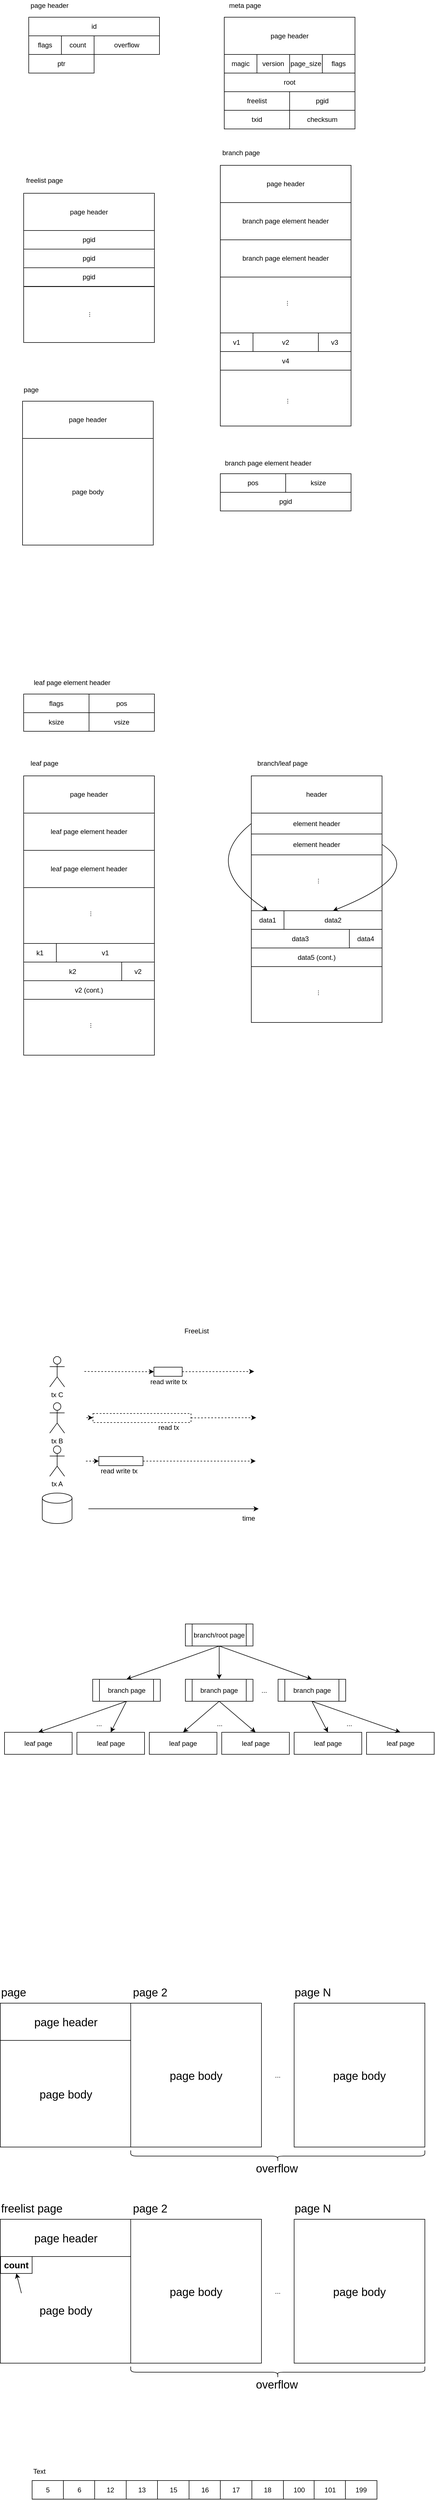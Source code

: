 <mxfile pages="1" version="11.2.1" type="device"><diagram id="u4x8WOpC-o0JPx7OLrli" name="Page-1"><mxGraphModel dx="1490" dy="1164" grid="0" gridSize="10" guides="1" tooltips="1" connect="1" arrows="1" fold="1" page="1" pageScale="1" pageWidth="827" pageHeight="1169" math="0" shadow="0"><root><mxCell id="0"/><mxCell id="1" parent="0"/><mxCell id="Ba4bxEhjD8OeGmvxkxlH-1" value="magic" style="rounded=0;whiteSpace=wrap;html=1;" parent="1" vertex="1"><mxGeometry x="420" y="132.5" width="58" height="33" as="geometry"/></mxCell><mxCell id="Ba4bxEhjD8OeGmvxkxlH-2" value="version" style="rounded=0;whiteSpace=wrap;html=1;" parent="1" vertex="1"><mxGeometry x="478" y="132.5" width="58" height="33" as="geometry"/></mxCell><mxCell id="Ba4bxEhjD8OeGmvxkxlH-3" value="page_size" style="rounded=0;whiteSpace=wrap;html=1;" parent="1" vertex="1"><mxGeometry x="536" y="132.5" width="58" height="33" as="geometry"/></mxCell><mxCell id="Ba4bxEhjD8OeGmvxkxlH-4" value="flags" style="rounded=0;whiteSpace=wrap;html=1;" parent="1" vertex="1"><mxGeometry x="594" y="132.5" width="58" height="33" as="geometry"/></mxCell><mxCell id="Ba4bxEhjD8OeGmvxkxlH-5" value="root" style="rounded=0;whiteSpace=wrap;html=1;" parent="1" vertex="1"><mxGeometry x="420" y="165.5" width="232" height="33" as="geometry"/></mxCell><mxCell id="Ba4bxEhjD8OeGmvxkxlH-6" value="freelist" style="rounded=0;whiteSpace=wrap;html=1;" parent="1" vertex="1"><mxGeometry x="420" y="198.5" width="116" height="33" as="geometry"/></mxCell><mxCell id="Ba4bxEhjD8OeGmvxkxlH-7" value="pgid" style="rounded=0;whiteSpace=wrap;html=1;" parent="1" vertex="1"><mxGeometry x="536" y="198.5" width="116" height="33" as="geometry"/></mxCell><mxCell id="Ba4bxEhjD8OeGmvxkxlH-8" value="txid" style="rounded=0;whiteSpace=wrap;html=1;" parent="1" vertex="1"><mxGeometry x="420" y="231.5" width="116" height="33" as="geometry"/></mxCell><mxCell id="Ba4bxEhjD8OeGmvxkxlH-9" value="checksum" style="rounded=0;whiteSpace=wrap;html=1;" parent="1" vertex="1"><mxGeometry x="536" y="231.5" width="116" height="33" as="geometry"/></mxCell><mxCell id="Ba4bxEhjD8OeGmvxkxlH-10" value="id" style="rounded=0;whiteSpace=wrap;html=1;" parent="1" vertex="1"><mxGeometry x="73" y="66.5" width="232" height="33" as="geometry"/></mxCell><mxCell id="Ba4bxEhjD8OeGmvxkxlH-11" value="flags" style="rounded=0;whiteSpace=wrap;html=1;" parent="1" vertex="1"><mxGeometry x="73" y="99.5" width="58" height="33" as="geometry"/></mxCell><mxCell id="Ba4bxEhjD8OeGmvxkxlH-12" value="count" style="rounded=0;whiteSpace=wrap;html=1;" parent="1" vertex="1"><mxGeometry x="131" y="99.5" width="58" height="33" as="geometry"/></mxCell><mxCell id="Ba4bxEhjD8OeGmvxkxlH-13" value="overflow" style="rounded=0;whiteSpace=wrap;html=1;" parent="1" vertex="1"><mxGeometry x="189" y="99.5" width="116" height="33" as="geometry"/></mxCell><mxCell id="Ba4bxEhjD8OeGmvxkxlH-15" value="ptr" style="rounded=0;whiteSpace=wrap;html=1;" parent="1" vertex="1"><mxGeometry x="73" y="132.5" width="116" height="33" as="geometry"/></mxCell><mxCell id="Ba4bxEhjD8OeGmvxkxlH-16" value="page header" style="text;html=1;strokeColor=none;fillColor=none;align=center;verticalAlign=middle;whiteSpace=wrap;rounded=0;" parent="1" vertex="1"><mxGeometry x="73" y="36" width="74" height="20" as="geometry"/></mxCell><mxCell id="Ba4bxEhjD8OeGmvxkxlH-18" value="page header" style="rounded=0;whiteSpace=wrap;html=1;" parent="1" vertex="1"><mxGeometry x="420" y="66.5" width="232" height="66" as="geometry"/></mxCell><mxCell id="Ba4bxEhjD8OeGmvxkxlH-19" value="meta page" style="text;html=1;strokeColor=none;fillColor=none;align=center;verticalAlign=middle;whiteSpace=wrap;rounded=0;" parent="1" vertex="1"><mxGeometry x="420" y="36" width="74" height="20" as="geometry"/></mxCell><mxCell id="Ba4bxEhjD8OeGmvxkxlH-20" value="page header" style="rounded=0;whiteSpace=wrap;html=1;" parent="1" vertex="1"><mxGeometry x="64" y="378.5" width="232" height="66" as="geometry"/></mxCell><mxCell id="Ba4bxEhjD8OeGmvxkxlH-21" value="freelist page" style="text;html=1;strokeColor=none;fillColor=none;align=center;verticalAlign=middle;whiteSpace=wrap;rounded=0;" parent="1" vertex="1"><mxGeometry x="64" y="346" width="74" height="20" as="geometry"/></mxCell><mxCell id="Ba4bxEhjD8OeGmvxkxlH-22" value="pgid" style="rounded=0;whiteSpace=wrap;html=1;" parent="1" vertex="1"><mxGeometry x="64" y="444.5" width="232" height="33" as="geometry"/></mxCell><mxCell id="Ba4bxEhjD8OeGmvxkxlH-23" value="pgid" style="rounded=0;whiteSpace=wrap;html=1;" parent="1" vertex="1"><mxGeometry x="64" y="477.5" width="232" height="33" as="geometry"/></mxCell><mxCell id="Ba4bxEhjD8OeGmvxkxlH-24" value="pgid" style="rounded=0;whiteSpace=wrap;html=1;" parent="1" vertex="1"><mxGeometry x="64" y="510.5" width="232" height="33" as="geometry"/></mxCell><mxCell id="Ba4bxEhjD8OeGmvxkxlH-25" value="" style="rounded=0;whiteSpace=wrap;html=1;" parent="1" vertex="1"><mxGeometry x="64" y="544" width="232" height="99" as="geometry"/></mxCell><mxCell id="Ba4bxEhjD8OeGmvxkxlH-26" value="..." style="text;html=1;strokeColor=none;fillColor=none;align=center;verticalAlign=middle;whiteSpace=wrap;rounded=0;rotation=90;" parent="1" vertex="1"><mxGeometry x="165" y="583.5" width="40" height="20" as="geometry"/></mxCell><mxCell id="Nzti6w0T7KZgk9Zd2dwh-2" value="page header" style="rounded=0;whiteSpace=wrap;html=1;" parent="1" vertex="1"><mxGeometry x="413" y="329" width="232" height="66" as="geometry"/></mxCell><mxCell id="Nzti6w0T7KZgk9Zd2dwh-3" value="branch page" style="text;html=1;strokeColor=none;fillColor=none;align=center;verticalAlign=middle;whiteSpace=wrap;rounded=0;" parent="1" vertex="1"><mxGeometry x="413" y="296.5" width="74" height="20" as="geometry"/></mxCell><mxCell id="Nzti6w0T7KZgk9Zd2dwh-4" value="branch page element header" style="rounded=0;whiteSpace=wrap;html=1;" parent="1" vertex="1"><mxGeometry x="413" y="395" width="232" height="66" as="geometry"/></mxCell><mxCell id="Nzti6w0T7KZgk9Zd2dwh-5" value="branch page element header" style="rounded=0;whiteSpace=wrap;html=1;" parent="1" vertex="1"><mxGeometry x="413" y="461" width="232" height="66" as="geometry"/></mxCell><mxCell id="Nzti6w0T7KZgk9Zd2dwh-6" value="" style="rounded=0;whiteSpace=wrap;html=1;" parent="1" vertex="1"><mxGeometry x="413" y="527" width="232" height="99" as="geometry"/></mxCell><mxCell id="Nzti6w0T7KZgk9Zd2dwh-7" value="..." style="text;html=1;strokeColor=none;fillColor=none;align=center;verticalAlign=middle;whiteSpace=wrap;rounded=0;rotation=90;" parent="1" vertex="1"><mxGeometry x="516" y="563.5" width="40" height="20" as="geometry"/></mxCell><mxCell id="Nzti6w0T7KZgk9Zd2dwh-8" value="pgid" style="rounded=0;whiteSpace=wrap;html=1;" parent="1" vertex="1"><mxGeometry x="413" y="908.5" width="232" height="33" as="geometry"/></mxCell><mxCell id="Nzti6w0T7KZgk9Zd2dwh-9" value="pos" style="rounded=0;whiteSpace=wrap;html=1;" parent="1" vertex="1"><mxGeometry x="413" y="875.5" width="116" height="33" as="geometry"/></mxCell><mxCell id="Nzti6w0T7KZgk9Zd2dwh-10" value="ksize" style="rounded=0;whiteSpace=wrap;html=1;" parent="1" vertex="1"><mxGeometry x="529" y="875.5" width="116" height="33" as="geometry"/></mxCell><mxCell id="Nzti6w0T7KZgk9Zd2dwh-11" value="branch page element header" style="text;html=1;strokeColor=none;fillColor=none;align=center;verticalAlign=middle;whiteSpace=wrap;rounded=0;" parent="1" vertex="1"><mxGeometry x="412" y="847" width="172" height="20" as="geometry"/></mxCell><mxCell id="Nzti6w0T7KZgk9Zd2dwh-12" value="leaf page element header" style="text;html=1;strokeColor=none;fillColor=none;align=center;verticalAlign=middle;whiteSpace=wrap;rounded=0;" parent="1" vertex="1"><mxGeometry x="64" y="1236" width="172" height="20" as="geometry"/></mxCell><mxCell id="Nzti6w0T7KZgk9Zd2dwh-13" value="flags" style="rounded=0;whiteSpace=wrap;html=1;" parent="1" vertex="1"><mxGeometry x="64" y="1266" width="116" height="33" as="geometry"/></mxCell><mxCell id="Nzti6w0T7KZgk9Zd2dwh-14" value="pos" style="rounded=0;whiteSpace=wrap;html=1;" parent="1" vertex="1"><mxGeometry x="180" y="1266" width="116" height="33" as="geometry"/></mxCell><mxCell id="Nzti6w0T7KZgk9Zd2dwh-15" value="ksize" style="rounded=0;whiteSpace=wrap;html=1;" parent="1" vertex="1"><mxGeometry x="64" y="1299" width="116" height="33" as="geometry"/></mxCell><mxCell id="Nzti6w0T7KZgk9Zd2dwh-16" value="vsize" style="rounded=0;whiteSpace=wrap;html=1;" parent="1" vertex="1"><mxGeometry x="180" y="1299" width="116" height="33" as="geometry"/></mxCell><mxCell id="Nzti6w0T7KZgk9Zd2dwh-20" value="v1" style="rounded=0;whiteSpace=wrap;html=1;" parent="1" vertex="1"><mxGeometry x="413" y="626" width="58" height="33" as="geometry"/></mxCell><mxCell id="Nzti6w0T7KZgk9Zd2dwh-21" value="v2" style="rounded=0;whiteSpace=wrap;html=1;" parent="1" vertex="1"><mxGeometry x="471" y="626" width="116" height="33" as="geometry"/></mxCell><mxCell id="Nzti6w0T7KZgk9Zd2dwh-23" value="v3" style="rounded=0;whiteSpace=wrap;html=1;" parent="1" vertex="1"><mxGeometry x="587" y="626" width="58" height="33" as="geometry"/></mxCell><mxCell id="Nzti6w0T7KZgk9Zd2dwh-24" value="v4" style="rounded=0;whiteSpace=wrap;html=1;" parent="1" vertex="1"><mxGeometry x="413" y="659" width="232" height="33" as="geometry"/></mxCell><mxCell id="Nzti6w0T7KZgk9Zd2dwh-25" value="" style="rounded=0;whiteSpace=wrap;html=1;" parent="1" vertex="1"><mxGeometry x="413" y="692" width="232" height="99" as="geometry"/></mxCell><mxCell id="Nzti6w0T7KZgk9Zd2dwh-26" value="..." style="text;html=1;strokeColor=none;fillColor=none;align=center;verticalAlign=middle;whiteSpace=wrap;rounded=0;rotation=90;" parent="1" vertex="1"><mxGeometry x="516" y="737" width="40" height="20" as="geometry"/></mxCell><mxCell id="vAgkXXNqZZOm4XAPOhVZ-1" value="page header" style="rounded=0;whiteSpace=wrap;html=1;" parent="1" vertex="1"><mxGeometry x="64" y="1411" width="232" height="66" as="geometry"/></mxCell><mxCell id="vAgkXXNqZZOm4XAPOhVZ-2" value="leaf page" style="text;html=1;strokeColor=none;fillColor=none;align=center;verticalAlign=middle;whiteSpace=wrap;rounded=0;" parent="1" vertex="1"><mxGeometry x="64" y="1378.5" width="74" height="20" as="geometry"/></mxCell><mxCell id="vAgkXXNqZZOm4XAPOhVZ-3" value="leaf page element header" style="rounded=0;whiteSpace=wrap;html=1;" parent="1" vertex="1"><mxGeometry x="64" y="1477" width="232" height="66" as="geometry"/></mxCell><mxCell id="vAgkXXNqZZOm4XAPOhVZ-4" value="leaf page element header" style="rounded=0;whiteSpace=wrap;html=1;" parent="1" vertex="1"><mxGeometry x="64" y="1543" width="232" height="66" as="geometry"/></mxCell><mxCell id="vAgkXXNqZZOm4XAPOhVZ-5" value="" style="rounded=0;whiteSpace=wrap;html=1;" parent="1" vertex="1"><mxGeometry x="64" y="1609" width="232" height="99" as="geometry"/></mxCell><mxCell id="vAgkXXNqZZOm4XAPOhVZ-6" value="..." style="text;html=1;strokeColor=none;fillColor=none;align=center;verticalAlign=middle;whiteSpace=wrap;rounded=0;rotation=90;" parent="1" vertex="1"><mxGeometry x="167" y="1645.5" width="40" height="20" as="geometry"/></mxCell><mxCell id="vAgkXXNqZZOm4XAPOhVZ-7" value="k1" style="rounded=0;whiteSpace=wrap;html=1;" parent="1" vertex="1"><mxGeometry x="64" y="1708" width="58" height="33" as="geometry"/></mxCell><mxCell id="vAgkXXNqZZOm4XAPOhVZ-8" value="v1" style="rounded=0;whiteSpace=wrap;html=1;" parent="1" vertex="1"><mxGeometry x="122" y="1708" width="174" height="33" as="geometry"/></mxCell><mxCell id="vAgkXXNqZZOm4XAPOhVZ-9" value="k2" style="rounded=0;whiteSpace=wrap;html=1;" parent="1" vertex="1"><mxGeometry x="64" y="1741" width="174" height="33" as="geometry"/></mxCell><mxCell id="vAgkXXNqZZOm4XAPOhVZ-10" value="v2" style="rounded=0;whiteSpace=wrap;html=1;" parent="1" vertex="1"><mxGeometry x="238" y="1741" width="58" height="33" as="geometry"/></mxCell><mxCell id="vAgkXXNqZZOm4XAPOhVZ-11" value="v2 (cont.)" style="rounded=0;whiteSpace=wrap;html=1;" parent="1" vertex="1"><mxGeometry x="64" y="1774" width="232" height="33" as="geometry"/></mxCell><mxCell id="vAgkXXNqZZOm4XAPOhVZ-12" value="" style="rounded=0;whiteSpace=wrap;html=1;" parent="1" vertex="1"><mxGeometry x="64" y="1807" width="232" height="99" as="geometry"/></mxCell><mxCell id="vAgkXXNqZZOm4XAPOhVZ-13" value="..." style="text;html=1;strokeColor=none;fillColor=none;align=center;verticalAlign=middle;whiteSpace=wrap;rounded=0;rotation=90;" parent="1" vertex="1"><mxGeometry x="167" y="1843.5" width="40" height="20" as="geometry"/></mxCell><mxCell id="NZSFjV7HwEU90hjKOPZo-1" value="FreeList" style="text;html=1;strokeColor=none;fillColor=none;align=center;verticalAlign=middle;whiteSpace=wrap;rounded=0;" parent="1" vertex="1"><mxGeometry x="351" y="2385" width="40" height="20" as="geometry"/></mxCell><mxCell id="NZSFjV7HwEU90hjKOPZo-26" value="" style="group" parent="1" vertex="1" connectable="0"><mxGeometry x="97" y="2440" width="384" height="296" as="geometry"/></mxCell><mxCell id="NZSFjV7HwEU90hjKOPZo-25" value="" style="group" parent="NZSFjV7HwEU90hjKOPZo-26" vertex="1" connectable="0"><mxGeometry width="384" height="296" as="geometry"/></mxCell><mxCell id="NZSFjV7HwEU90hjKOPZo-2" value="" style="endArrow=classic;html=1;" parent="NZSFjV7HwEU90hjKOPZo-25" edge="1"><mxGeometry width="50" height="50" relative="1" as="geometry"><mxPoint x="81.908" y="269.909" as="sourcePoint"/><mxPoint x="384" y="269.909" as="targetPoint"/></mxGeometry></mxCell><mxCell id="NZSFjV7HwEU90hjKOPZo-3" value="" style="strokeWidth=1;html=1;shape=mxgraph.flowchart.database;whiteSpace=wrap;" parent="NZSFjV7HwEU90hjKOPZo-25" vertex="1"><mxGeometry y="242.018" width="52.844" height="53.982" as="geometry"/></mxCell><mxCell id="NZSFjV7HwEU90hjKOPZo-7" value="tx A" style="shape=umlActor;verticalLabelPosition=bottom;labelBackgroundColor=#ffffff;verticalAlign=top;html=1;outlineConnect=0;" parent="NZSFjV7HwEU90hjKOPZo-25" vertex="1"><mxGeometry x="13.211" y="158.347" width="26.422" height="53.982" as="geometry"/></mxCell><mxCell id="NZSFjV7HwEU90hjKOPZo-8" value="tx B" style="shape=umlActor;verticalLabelPosition=bottom;labelBackgroundColor=#ffffff;verticalAlign=top;html=1;outlineConnect=0;" parent="NZSFjV7HwEU90hjKOPZo-25" vertex="1"><mxGeometry x="13.211" y="81.872" width="26.422" height="53.982" as="geometry"/></mxCell><mxCell id="NZSFjV7HwEU90hjKOPZo-9" value="tx C" style="shape=umlActor;verticalLabelPosition=bottom;labelBackgroundColor=#ffffff;verticalAlign=top;html=1;outlineConnect=0;" parent="NZSFjV7HwEU90hjKOPZo-25" vertex="1"><mxGeometry x="13.211" width="26.422" height="53.982" as="geometry"/></mxCell><mxCell id="NZSFjV7HwEU90hjKOPZo-11" value="" style="endArrow=classic;html=1;dashed=1;" parent="NZSFjV7HwEU90hjKOPZo-25" source="NZSFjV7HwEU90hjKOPZo-14" edge="1"><mxGeometry width="50" height="50" relative="1" as="geometry"><mxPoint x="77.505" y="185.337" as="sourcePoint"/><mxPoint x="378.716" y="185.337" as="targetPoint"/></mxGeometry></mxCell><mxCell id="NZSFjV7HwEU90hjKOPZo-12" value="" style="endArrow=classic;html=1;dashed=1;" parent="NZSFjV7HwEU90hjKOPZo-25" source="NZSFjV7HwEU90hjKOPZo-16" edge="1"><mxGeometry width="50" height="50" relative="1" as="geometry"><mxPoint x="78.385" y="108.413" as="sourcePoint"/><mxPoint x="379.596" y="108.413" as="targetPoint"/></mxGeometry></mxCell><mxCell id="NZSFjV7HwEU90hjKOPZo-13" value="" style="endArrow=classic;html=1;dashed=1;" parent="NZSFjV7HwEU90hjKOPZo-25" source="NZSFjV7HwEU90hjKOPZo-19" edge="1"><mxGeometry width="50" height="50" relative="1" as="geometry"><mxPoint x="74.862" y="26.541" as="sourcePoint"/><mxPoint x="376.073" y="26.541" as="targetPoint"/></mxGeometry></mxCell><mxCell id="NZSFjV7HwEU90hjKOPZo-14" value="" style="rounded=0;whiteSpace=wrap;html=1;" parent="NZSFjV7HwEU90hjKOPZo-25" vertex="1"><mxGeometry x="100.404" y="177.24" width="78.385" height="16.195" as="geometry"/></mxCell><mxCell id="NZSFjV7HwEU90hjKOPZo-15" value="" style="endArrow=classic;html=1;dashed=1;" parent="NZSFjV7HwEU90hjKOPZo-25" target="NZSFjV7HwEU90hjKOPZo-14" edge="1"><mxGeometry width="50" height="50" relative="1" as="geometry"><mxPoint x="77.505" y="185.337" as="sourcePoint"/><mxPoint x="378.716" y="185.337" as="targetPoint"/></mxGeometry></mxCell><mxCell id="NZSFjV7HwEU90hjKOPZo-16" value="" style="rounded=0;whiteSpace=wrap;html=1;dashed=1;" parent="NZSFjV7HwEU90hjKOPZo-25" vertex="1"><mxGeometry x="90" y="101" width="174" height="16" as="geometry"/></mxCell><mxCell id="NZSFjV7HwEU90hjKOPZo-18" value="" style="endArrow=classic;html=1;dashed=1;" parent="NZSFjV7HwEU90hjKOPZo-25" target="NZSFjV7HwEU90hjKOPZo-16" edge="1"><mxGeometry width="50" height="50" relative="1" as="geometry"><mxPoint x="78.385" y="108.413" as="sourcePoint"/><mxPoint x="379.596" y="108.413" as="targetPoint"/></mxGeometry></mxCell><mxCell id="NZSFjV7HwEU90hjKOPZo-19" value="" style="rounded=0;whiteSpace=wrap;html=1;" parent="NZSFjV7HwEU90hjKOPZo-25" vertex="1"><mxGeometry x="198.165" y="18.894" width="50.202" height="16.195" as="geometry"/></mxCell><mxCell id="NZSFjV7HwEU90hjKOPZo-20" value="" style="endArrow=classic;html=1;dashed=1;" parent="NZSFjV7HwEU90hjKOPZo-25" target="NZSFjV7HwEU90hjKOPZo-19" edge="1"><mxGeometry width="50" height="50" relative="1" as="geometry"><mxPoint x="74.862" y="26.541" as="sourcePoint"/><mxPoint x="376.073" y="26.541" as="targetPoint"/></mxGeometry></mxCell><mxCell id="NZSFjV7HwEU90hjKOPZo-21" value="time" style="text;html=1;strokeColor=none;fillColor=none;align=center;verticalAlign=middle;whiteSpace=wrap;rounded=0;dashed=1;" parent="NZSFjV7HwEU90hjKOPZo-25" vertex="1"><mxGeometry x="348.771" y="278.006" width="35.229" height="17.994" as="geometry"/></mxCell><mxCell id="NZSFjV7HwEU90hjKOPZo-22" value="read write tx" style="text;html=1;strokeColor=none;fillColor=none;align=center;verticalAlign=middle;whiteSpace=wrap;rounded=0;dashed=1;" parent="NZSFjV7HwEU90hjKOPZo-25" vertex="1"><mxGeometry x="101.284" y="194.334" width="71.339" height="17.994" as="geometry"/></mxCell><mxCell id="NZSFjV7HwEU90hjKOPZo-23" value="read write tx" style="text;html=1;strokeColor=none;fillColor=none;align=center;verticalAlign=middle;whiteSpace=wrap;rounded=0;dashed=1;" parent="NZSFjV7HwEU90hjKOPZo-25" vertex="1"><mxGeometry x="189.358" y="35.988" width="71.339" height="17.994" as="geometry"/></mxCell><mxCell id="NZSFjV7HwEU90hjKOPZo-24" value="read tx" style="text;html=1;strokeColor=none;fillColor=none;align=center;verticalAlign=middle;whiteSpace=wrap;rounded=0;dashed=1;" parent="NZSFjV7HwEU90hjKOPZo-25" vertex="1"><mxGeometry x="189.358" y="116.96" width="71.339" height="17.994" as="geometry"/></mxCell><mxCell id="IpLUI366wupFd2d_Ot6E-1" value="header" style="rounded=0;whiteSpace=wrap;html=1;" parent="1" vertex="1"><mxGeometry x="468" y="1411" width="232" height="66" as="geometry"/></mxCell><mxCell id="IpLUI366wupFd2d_Ot6E-2" value="element header" style="rounded=0;whiteSpace=wrap;html=1;" parent="1" vertex="1"><mxGeometry x="468" y="1477" width="232" height="37" as="geometry"/></mxCell><mxCell id="IpLUI366wupFd2d_Ot6E-4" value="" style="rounded=0;whiteSpace=wrap;html=1;" parent="1" vertex="1"><mxGeometry x="468" y="1551" width="232" height="99" as="geometry"/></mxCell><mxCell id="IpLUI366wupFd2d_Ot6E-5" value="..." style="text;html=1;strokeColor=none;fillColor=none;align=center;verticalAlign=middle;whiteSpace=wrap;rounded=0;rotation=90;" parent="1" vertex="1"><mxGeometry x="571" y="1587.5" width="40" height="20" as="geometry"/></mxCell><mxCell id="IpLUI366wupFd2d_Ot6E-6" value="data1" style="rounded=0;whiteSpace=wrap;html=1;" parent="1" vertex="1"><mxGeometry x="468" y="1650" width="58" height="33" as="geometry"/></mxCell><mxCell id="IpLUI366wupFd2d_Ot6E-7" value="data2" style="rounded=0;whiteSpace=wrap;html=1;" parent="1" vertex="1"><mxGeometry x="526" y="1650" width="174" height="33" as="geometry"/></mxCell><mxCell id="IpLUI366wupFd2d_Ot6E-8" value="data3" style="rounded=0;whiteSpace=wrap;html=1;" parent="1" vertex="1"><mxGeometry x="468" y="1683" width="174" height="33" as="geometry"/></mxCell><mxCell id="IpLUI366wupFd2d_Ot6E-9" value="data4" style="rounded=0;whiteSpace=wrap;html=1;" parent="1" vertex="1"><mxGeometry x="642" y="1683" width="58" height="33" as="geometry"/></mxCell><mxCell id="IpLUI366wupFd2d_Ot6E-10" value="data5 (cont.)" style="rounded=0;whiteSpace=wrap;html=1;" parent="1" vertex="1"><mxGeometry x="468" y="1716" width="232" height="33" as="geometry"/></mxCell><mxCell id="IpLUI366wupFd2d_Ot6E-11" value="" style="rounded=0;whiteSpace=wrap;html=1;" parent="1" vertex="1"><mxGeometry x="468" y="1749" width="232" height="99" as="geometry"/></mxCell><mxCell id="IpLUI366wupFd2d_Ot6E-12" value="..." style="text;html=1;strokeColor=none;fillColor=none;align=center;verticalAlign=middle;whiteSpace=wrap;rounded=0;rotation=90;" parent="1" vertex="1"><mxGeometry x="571" y="1785.5" width="40" height="20" as="geometry"/></mxCell><mxCell id="IpLUI366wupFd2d_Ot6E-13" value="branch/leaf page" style="text;html=1;strokeColor=none;fillColor=none;align=center;verticalAlign=middle;whiteSpace=wrap;rounded=0;" parent="1" vertex="1"><mxGeometry x="468" y="1379" width="111" height="20" as="geometry"/></mxCell><mxCell id="IpLUI366wupFd2d_Ot6E-14" value="branch/root page" style="shape=process;whiteSpace=wrap;html=1;backgroundOutline=1;" parent="1" vertex="1"><mxGeometry x="351" y="2914" width="120" height="39" as="geometry"/></mxCell><mxCell id="IpLUI366wupFd2d_Ot6E-15" value="branch page" style="shape=process;whiteSpace=wrap;html=1;backgroundOutline=1;" parent="1" vertex="1"><mxGeometry x="186.5" y="3012" width="120" height="39" as="geometry"/></mxCell><mxCell id="IpLUI366wupFd2d_Ot6E-16" value="branch page" style="shape=process;whiteSpace=wrap;html=1;backgroundOutline=1;" parent="1" vertex="1"><mxGeometry x="351" y="3012" width="120" height="39" as="geometry"/></mxCell><mxCell id="IpLUI366wupFd2d_Ot6E-17" value="branch page" style="shape=process;whiteSpace=wrap;html=1;backgroundOutline=1;" parent="1" vertex="1"><mxGeometry x="515.5" y="3012" width="120" height="39" as="geometry"/></mxCell><mxCell id="IpLUI366wupFd2d_Ot6E-20" value="..." style="text;html=1;strokeColor=none;fillColor=none;align=center;verticalAlign=middle;whiteSpace=wrap;rounded=0;" parent="1" vertex="1"><mxGeometry x="471" y="3021.5" width="40" height="20" as="geometry"/></mxCell><mxCell id="IpLUI366wupFd2d_Ot6E-21" value="leaf page" style="rounded=0;whiteSpace=wrap;html=1;" parent="1" vertex="1"><mxGeometry x="30" y="3106" width="120" height="39" as="geometry"/></mxCell><mxCell id="IpLUI366wupFd2d_Ot6E-22" value="leaf page" style="rounded=0;whiteSpace=wrap;html=1;" parent="1" vertex="1"><mxGeometry x="158.5" y="3106" width="120" height="39" as="geometry"/></mxCell><mxCell id="IpLUI366wupFd2d_Ot6E-23" value="leaf page" style="rounded=0;whiteSpace=wrap;html=1;" parent="1" vertex="1"><mxGeometry x="415.5" y="3106" width="120" height="39" as="geometry"/></mxCell><mxCell id="IpLUI366wupFd2d_Ot6E-24" value="leaf page" style="rounded=0;whiteSpace=wrap;html=1;" parent="1" vertex="1"><mxGeometry x="544" y="3106" width="120" height="39" as="geometry"/></mxCell><mxCell id="IpLUI366wupFd2d_Ot6E-25" value="" style="endArrow=classic;html=1;exitX=0.5;exitY=1;exitDx=0;exitDy=0;entryX=0.5;entryY=0;entryDx=0;entryDy=0;" parent="1" source="IpLUI366wupFd2d_Ot6E-14" target="IpLUI366wupFd2d_Ot6E-15" edge="1"><mxGeometry width="50" height="50" relative="1" as="geometry"><mxPoint x="64" y="3216" as="sourcePoint"/><mxPoint x="114" y="3166" as="targetPoint"/></mxGeometry></mxCell><mxCell id="IpLUI366wupFd2d_Ot6E-26" value="" style="endArrow=classic;html=1;exitX=0.5;exitY=1;exitDx=0;exitDy=0;entryX=0.5;entryY=0;entryDx=0;entryDy=0;" parent="1" source="IpLUI366wupFd2d_Ot6E-14" target="IpLUI366wupFd2d_Ot6E-16" edge="1"><mxGeometry width="50" height="50" relative="1" as="geometry"><mxPoint x="421" y="2963" as="sourcePoint"/><mxPoint x="256.5" y="3022" as="targetPoint"/></mxGeometry></mxCell><mxCell id="IpLUI366wupFd2d_Ot6E-27" value="" style="endArrow=classic;html=1;exitX=0.5;exitY=1;exitDx=0;exitDy=0;entryX=0.5;entryY=0;entryDx=0;entryDy=0;" parent="1" source="IpLUI366wupFd2d_Ot6E-14" target="IpLUI366wupFd2d_Ot6E-17" edge="1"><mxGeometry width="50" height="50" relative="1" as="geometry"><mxPoint x="421" y="2963" as="sourcePoint"/><mxPoint x="421" y="3022" as="targetPoint"/></mxGeometry></mxCell><mxCell id="IpLUI366wupFd2d_Ot6E-28" value="" style="endArrow=classic;html=1;exitX=0.5;exitY=1;exitDx=0;exitDy=0;entryX=0.5;entryY=0;entryDx=0;entryDy=0;" parent="1" source="IpLUI366wupFd2d_Ot6E-15" target="IpLUI366wupFd2d_Ot6E-21" edge="1"><mxGeometry width="50" height="50" relative="1" as="geometry"><mxPoint x="421" y="2963" as="sourcePoint"/><mxPoint x="585.5" y="3022" as="targetPoint"/></mxGeometry></mxCell><mxCell id="IpLUI366wupFd2d_Ot6E-29" value="" style="endArrow=classic;html=1;exitX=0.5;exitY=1;exitDx=0;exitDy=0;entryX=0.5;entryY=0;entryDx=0;entryDy=0;" parent="1" source="IpLUI366wupFd2d_Ot6E-15" target="IpLUI366wupFd2d_Ot6E-22" edge="1"><mxGeometry width="50" height="50" relative="1" as="geometry"><mxPoint x="256.5" y="3061" as="sourcePoint"/><mxPoint x="204" y="3116" as="targetPoint"/></mxGeometry></mxCell><mxCell id="IpLUI366wupFd2d_Ot6E-30" value="leaf page" style="rounded=0;whiteSpace=wrap;html=1;" parent="1" vertex="1"><mxGeometry x="287" y="3106" width="120" height="39" as="geometry"/></mxCell><mxCell id="IpLUI366wupFd2d_Ot6E-31" value="leaf page" style="rounded=0;whiteSpace=wrap;html=1;" parent="1" vertex="1"><mxGeometry x="672.5" y="3106" width="120" height="39" as="geometry"/></mxCell><mxCell id="IpLUI366wupFd2d_Ot6E-32" value="" style="endArrow=classic;html=1;exitX=0.5;exitY=1;exitDx=0;exitDy=0;entryX=0.5;entryY=0;entryDx=0;entryDy=0;" parent="1" source="IpLUI366wupFd2d_Ot6E-16" target="IpLUI366wupFd2d_Ot6E-30" edge="1"><mxGeometry width="50" height="50" relative="1" as="geometry"><mxPoint x="256.5" y="3061" as="sourcePoint"/><mxPoint x="228.5" y="3116" as="targetPoint"/></mxGeometry></mxCell><mxCell id="IpLUI366wupFd2d_Ot6E-33" value="" style="endArrow=classic;html=1;exitX=0.5;exitY=1;exitDx=0;exitDy=0;entryX=0.5;entryY=0;entryDx=0;entryDy=0;" parent="1" source="IpLUI366wupFd2d_Ot6E-16" target="IpLUI366wupFd2d_Ot6E-23" edge="1"><mxGeometry width="50" height="50" relative="1" as="geometry"><mxPoint x="421" y="3061" as="sourcePoint"/><mxPoint x="357" y="3116" as="targetPoint"/></mxGeometry></mxCell><mxCell id="IpLUI366wupFd2d_Ot6E-34" value="" style="endArrow=classic;html=1;exitX=0.5;exitY=1;exitDx=0;exitDy=0;entryX=0.5;entryY=0;entryDx=0;entryDy=0;" parent="1" source="IpLUI366wupFd2d_Ot6E-17" target="IpLUI366wupFd2d_Ot6E-24" edge="1"><mxGeometry width="50" height="50" relative="1" as="geometry"><mxPoint x="421" y="3061" as="sourcePoint"/><mxPoint x="485.5" y="3116" as="targetPoint"/></mxGeometry></mxCell><mxCell id="IpLUI366wupFd2d_Ot6E-35" value="" style="endArrow=classic;html=1;exitX=0.5;exitY=1;exitDx=0;exitDy=0;entryX=0.5;entryY=0;entryDx=0;entryDy=0;" parent="1" source="IpLUI366wupFd2d_Ot6E-17" target="IpLUI366wupFd2d_Ot6E-31" edge="1"><mxGeometry width="50" height="50" relative="1" as="geometry"><mxPoint x="585.5" y="3061" as="sourcePoint"/><mxPoint x="614" y="3116" as="targetPoint"/></mxGeometry></mxCell><mxCell id="IpLUI366wupFd2d_Ot6E-36" value="..." style="text;html=1;strokeColor=none;fillColor=none;align=center;verticalAlign=middle;whiteSpace=wrap;rounded=0;" parent="1" vertex="1"><mxGeometry x="177.5" y="3080.5" width="40" height="20" as="geometry"/></mxCell><mxCell id="IpLUI366wupFd2d_Ot6E-37" value="..." style="text;html=1;strokeColor=none;fillColor=none;align=center;verticalAlign=middle;whiteSpace=wrap;rounded=0;" parent="1" vertex="1"><mxGeometry x="392" y="3080.5" width="40" height="20" as="geometry"/></mxCell><mxCell id="IpLUI366wupFd2d_Ot6E-38" value="..." style="text;html=1;strokeColor=none;fillColor=none;align=center;verticalAlign=middle;whiteSpace=wrap;rounded=0;" parent="1" vertex="1"><mxGeometry x="622" y="3080.5" width="40" height="20" as="geometry"/></mxCell><mxCell id="Jxoo155BpRGjnH6JRmwT-1" value="page header" style="rounded=0;whiteSpace=wrap;html=1;" parent="1" vertex="1"><mxGeometry x="62" y="747" width="232" height="66" as="geometry"/></mxCell><mxCell id="Jxoo155BpRGjnH6JRmwT-2" value="page body" style="rounded=0;whiteSpace=wrap;html=1;" parent="1" vertex="1"><mxGeometry x="62" y="813" width="232" height="189" as="geometry"/></mxCell><mxCell id="Jxoo155BpRGjnH6JRmwT-3" value="page" style="text;html=1;strokeColor=none;fillColor=none;align=left;verticalAlign=middle;whiteSpace=wrap;rounded=0;" parent="1" vertex="1"><mxGeometry x="61.5" y="717" width="74" height="20" as="geometry"/></mxCell><mxCell id="ujIbVHdRIGNUj160oDRm-1" value="element header" style="rounded=0;whiteSpace=wrap;html=1;" parent="1" vertex="1"><mxGeometry x="468" y="1514" width="232" height="37" as="geometry"/></mxCell><mxCell id="ujIbVHdRIGNUj160oDRm-4" value="" style="curved=1;endArrow=classic;html=1;exitX=0;exitY=0.5;exitDx=0;exitDy=0;entryX=0.5;entryY=0;entryDx=0;entryDy=0;" parent="1" source="IpLUI366wupFd2d_Ot6E-2" target="IpLUI366wupFd2d_Ot6E-6" edge="1"><mxGeometry width="50" height="50" relative="1" as="geometry"><mxPoint x="361" y="1576" as="sourcePoint"/><mxPoint x="411" y="1526" as="targetPoint"/><Array as="points"><mxPoint x="376" y="1569"/></Array></mxGeometry></mxCell><mxCell id="ujIbVHdRIGNUj160oDRm-5" value="" style="curved=1;endArrow=classic;html=1;exitX=1;exitY=0.5;exitDx=0;exitDy=0;entryX=0.5;entryY=0;entryDx=0;entryDy=0;" parent="1" source="ujIbVHdRIGNUj160oDRm-1" target="IpLUI366wupFd2d_Ot6E-7" edge="1"><mxGeometry width="50" height="50" relative="1" as="geometry"><mxPoint x="478" y="1505.5" as="sourcePoint"/><mxPoint x="478" y="1676.5" as="targetPoint"/><Array as="points"><mxPoint x="779" y="1584"/></Array></mxGeometry></mxCell><mxCell id="z9JGAikaQvpaWq5E9IkV-14" value="&lt;font style=&quot;font-size: 20px&quot;&gt;page header&lt;/font&gt;" style="rounded=0;whiteSpace=wrap;html=1;" parent="1" vertex="1"><mxGeometry x="22.5" y="3586" width="232" height="66" as="geometry"/></mxCell><mxCell id="z9JGAikaQvpaWq5E9IkV-15" value="&lt;font style=&quot;font-size: 20px&quot;&gt;page body&lt;/font&gt;" style="rounded=0;whiteSpace=wrap;html=1;" parent="1" vertex="1"><mxGeometry x="22.5" y="3652" width="232" height="189" as="geometry"/></mxCell><mxCell id="z9JGAikaQvpaWq5E9IkV-16" value="&lt;font style=&quot;font-size: 20px&quot;&gt;page&lt;/font&gt;" style="text;html=1;strokeColor=none;fillColor=none;align=left;verticalAlign=middle;whiteSpace=wrap;rounded=0;" parent="1" vertex="1"><mxGeometry x="22" y="3556" width="74" height="20" as="geometry"/></mxCell><mxCell id="z9JGAikaQvpaWq5E9IkV-17" value="&lt;font style=&quot;font-size: 20px&quot;&gt;page body&lt;/font&gt;" style="rounded=0;whiteSpace=wrap;html=1;" parent="1" vertex="1"><mxGeometry x="254" y="3586" width="232" height="255" as="geometry"/></mxCell><mxCell id="z9JGAikaQvpaWq5E9IkV-18" value="&lt;font style=&quot;font-size: 20px&quot;&gt;page body&lt;/font&gt;" style="rounded=0;whiteSpace=wrap;html=1;" parent="1" vertex="1"><mxGeometry x="544" y="3586" width="232" height="255" as="geometry"/></mxCell><mxCell id="z9JGAikaQvpaWq5E9IkV-19" value="..." style="text;html=1;strokeColor=none;fillColor=none;align=center;verticalAlign=middle;whiteSpace=wrap;rounded=0;" parent="1" vertex="1"><mxGeometry x="495" y="3703.5" width="40" height="20" as="geometry"/></mxCell><mxCell id="z9JGAikaQvpaWq5E9IkV-20" value="&lt;font style=&quot;font-size: 20px&quot;&gt;page 2&lt;/font&gt;" style="text;html=1;strokeColor=none;fillColor=none;align=left;verticalAlign=middle;whiteSpace=wrap;rounded=0;" parent="1" vertex="1"><mxGeometry x="256" y="3556" width="93" height="20" as="geometry"/></mxCell><mxCell id="z9JGAikaQvpaWq5E9IkV-21" value="&lt;font style=&quot;font-size: 20px&quot;&gt;page N&lt;/font&gt;" style="text;html=1;strokeColor=none;fillColor=none;align=left;verticalAlign=middle;whiteSpace=wrap;rounded=0;" parent="1" vertex="1"><mxGeometry x="542.5" y="3556" width="93" height="20" as="geometry"/></mxCell><mxCell id="z9JGAikaQvpaWq5E9IkV-22" value="" style="shape=curlyBracket;whiteSpace=wrap;html=1;rounded=1;rotation=-90;" parent="1" vertex="1"><mxGeometry x="505" y="3596" width="20" height="522" as="geometry"/></mxCell><mxCell id="z9JGAikaQvpaWq5E9IkV-23" value="&lt;font style=&quot;font-size: 20px&quot;&gt;overflow&lt;/font&gt;" style="text;html=1;strokeColor=none;fillColor=none;align=center;verticalAlign=middle;whiteSpace=wrap;rounded=0;" parent="1" vertex="1"><mxGeometry x="432" y="3868" width="163" height="20" as="geometry"/></mxCell><mxCell id="z9JGAikaQvpaWq5E9IkV-24" value="&lt;font style=&quot;font-size: 20px&quot;&gt;page header&lt;/font&gt;" style="rounded=0;whiteSpace=wrap;html=1;" parent="1" vertex="1"><mxGeometry x="22.5" y="3969" width="232" height="66" as="geometry"/></mxCell><mxCell id="z9JGAikaQvpaWq5E9IkV-25" value="&lt;font style=&quot;font-size: 20px&quot;&gt;page body&lt;/font&gt;" style="rounded=0;whiteSpace=wrap;html=1;" parent="1" vertex="1"><mxGeometry x="22.5" y="4035" width="232" height="189" as="geometry"/></mxCell><mxCell id="z9JGAikaQvpaWq5E9IkV-26" value="&lt;font style=&quot;font-size: 20px&quot;&gt;freelist page&lt;/font&gt;" style="text;html=1;strokeColor=none;fillColor=none;align=left;verticalAlign=middle;whiteSpace=wrap;rounded=0;" parent="1" vertex="1"><mxGeometry x="22" y="3939" width="125" height="20" as="geometry"/></mxCell><mxCell id="z9JGAikaQvpaWq5E9IkV-27" value="&lt;font style=&quot;font-size: 20px&quot;&gt;page body&lt;/font&gt;" style="rounded=0;whiteSpace=wrap;html=1;" parent="1" vertex="1"><mxGeometry x="254" y="3969" width="232" height="255" as="geometry"/></mxCell><mxCell id="z9JGAikaQvpaWq5E9IkV-28" value="&lt;font style=&quot;font-size: 20px&quot;&gt;page body&lt;/font&gt;" style="rounded=0;whiteSpace=wrap;html=1;" parent="1" vertex="1"><mxGeometry x="544" y="3969" width="232" height="255" as="geometry"/></mxCell><mxCell id="z9JGAikaQvpaWq5E9IkV-29" value="..." style="text;html=1;strokeColor=none;fillColor=none;align=center;verticalAlign=middle;whiteSpace=wrap;rounded=0;" parent="1" vertex="1"><mxGeometry x="495" y="4086.5" width="40" height="20" as="geometry"/></mxCell><mxCell id="z9JGAikaQvpaWq5E9IkV-30" value="&lt;font style=&quot;font-size: 20px&quot;&gt;page 2&lt;/font&gt;" style="text;html=1;strokeColor=none;fillColor=none;align=left;verticalAlign=middle;whiteSpace=wrap;rounded=0;" parent="1" vertex="1"><mxGeometry x="256" y="3939" width="93" height="20" as="geometry"/></mxCell><mxCell id="z9JGAikaQvpaWq5E9IkV-31" value="&lt;font style=&quot;font-size: 20px&quot;&gt;page N&lt;/font&gt;" style="text;html=1;strokeColor=none;fillColor=none;align=left;verticalAlign=middle;whiteSpace=wrap;rounded=0;" parent="1" vertex="1"><mxGeometry x="542.5" y="3939" width="93" height="20" as="geometry"/></mxCell><mxCell id="z9JGAikaQvpaWq5E9IkV-32" value="" style="shape=curlyBracket;whiteSpace=wrap;html=1;rounded=1;rotation=-90;" parent="1" vertex="1"><mxGeometry x="505" y="3979" width="20" height="522" as="geometry"/></mxCell><mxCell id="z9JGAikaQvpaWq5E9IkV-33" value="&lt;font style=&quot;font-size: 20px&quot;&gt;overflow&lt;/font&gt;" style="text;html=1;strokeColor=none;fillColor=none;align=center;verticalAlign=middle;whiteSpace=wrap;rounded=0;" parent="1" vertex="1"><mxGeometry x="432" y="4251" width="163" height="20" as="geometry"/></mxCell><mxCell id="z9JGAikaQvpaWq5E9IkV-34" value="&lt;font style=&quot;font-size: 16px&quot;&gt;&lt;b&gt;count&lt;/b&gt;&lt;/font&gt;" style="rounded=0;whiteSpace=wrap;html=1;" parent="1" vertex="1"><mxGeometry x="23" y="4035" width="56" height="30" as="geometry"/></mxCell><mxCell id="z9JGAikaQvpaWq5E9IkV-35" value="" style="endArrow=classic;html=1;entryX=0.5;entryY=1;entryDx=0;entryDy=0;" parent="1" target="z9JGAikaQvpaWq5E9IkV-34" edge="1"><mxGeometry width="50" height="50" relative="1" as="geometry"><mxPoint x="60" y="4100" as="sourcePoint"/><mxPoint x="72" y="4292" as="targetPoint"/></mxGeometry></mxCell><mxCell id="0HpzSMVFfwEMLNhashbc-2" value="5" style="rounded=0;whiteSpace=wrap;html=1;" vertex="1" parent="1"><mxGeometry x="79" y="4432" width="56" height="33" as="geometry"/></mxCell><mxCell id="0HpzSMVFfwEMLNhashbc-3" value="6" style="rounded=0;whiteSpace=wrap;html=1;" vertex="1" parent="1"><mxGeometry x="134.5" y="4432" width="56" height="33" as="geometry"/></mxCell><mxCell id="0HpzSMVFfwEMLNhashbc-4" value="12" style="rounded=0;whiteSpace=wrap;html=1;" vertex="1" parent="1"><mxGeometry x="190" y="4432" width="56" height="33" as="geometry"/></mxCell><mxCell id="0HpzSMVFfwEMLNhashbc-5" value="13" style="rounded=0;whiteSpace=wrap;html=1;" vertex="1" parent="1"><mxGeometry x="246" y="4432" width="56" height="33" as="geometry"/></mxCell><mxCell id="0HpzSMVFfwEMLNhashbc-6" value="15" style="rounded=0;whiteSpace=wrap;html=1;" vertex="1" parent="1"><mxGeometry x="301.5" y="4432" width="56" height="33" as="geometry"/></mxCell><mxCell id="0HpzSMVFfwEMLNhashbc-7" value="16" style="rounded=0;whiteSpace=wrap;html=1;" vertex="1" parent="1"><mxGeometry x="357.5" y="4432" width="56" height="33" as="geometry"/></mxCell><mxCell id="0HpzSMVFfwEMLNhashbc-8" value="17" style="rounded=0;whiteSpace=wrap;html=1;" vertex="1" parent="1"><mxGeometry x="413" y="4432" width="56" height="33" as="geometry"/></mxCell><mxCell id="0HpzSMVFfwEMLNhashbc-9" value="18" style="rounded=0;whiteSpace=wrap;html=1;" vertex="1" parent="1"><mxGeometry x="469" y="4432" width="56" height="33" as="geometry"/></mxCell><mxCell id="0HpzSMVFfwEMLNhashbc-10" value="100" style="rounded=0;whiteSpace=wrap;html=1;" vertex="1" parent="1"><mxGeometry x="525" y="4432" width="56" height="33" as="geometry"/></mxCell><mxCell id="0HpzSMVFfwEMLNhashbc-11" value="101" style="rounded=0;whiteSpace=wrap;html=1;" vertex="1" parent="1"><mxGeometry x="579.5" y="4432" width="56" height="33" as="geometry"/></mxCell><mxCell id="0HpzSMVFfwEMLNhashbc-12" value="199" style="rounded=0;whiteSpace=wrap;html=1;" vertex="1" parent="1"><mxGeometry x="635" y="4432" width="56" height="33" as="geometry"/></mxCell><mxCell id="0HpzSMVFfwEMLNhashbc-16" value="Text" style="text;html=1;strokeColor=none;fillColor=none;align=left;verticalAlign=middle;whiteSpace=wrap;rounded=0;" vertex="1" parent="1"><mxGeometry x="78.5" y="4406" width="40" height="20" as="geometry"/></mxCell></root></mxGraphModel></diagram></mxfile>